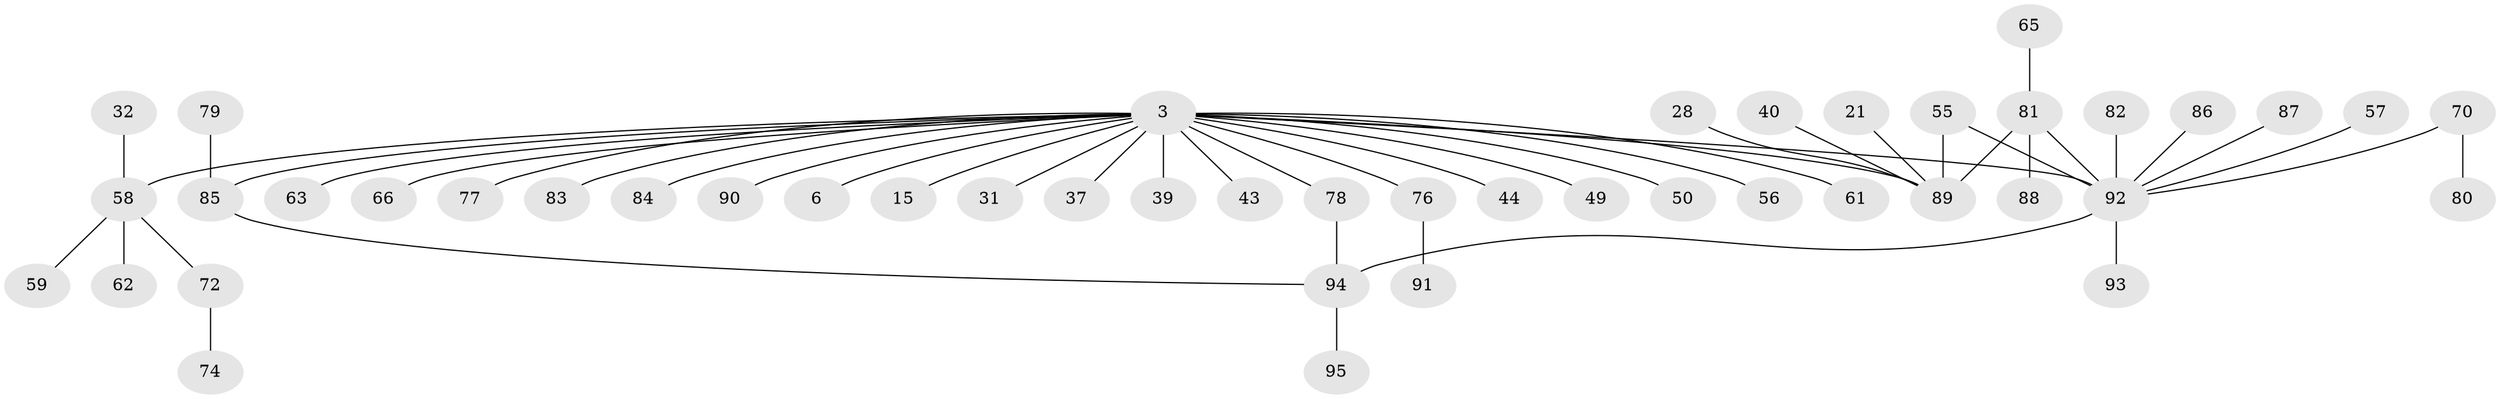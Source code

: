 // original degree distribution, {9: 0.010526315789473684, 2: 0.3157894736842105, 28: 0.010526315789473684, 4: 0.031578947368421054, 7: 0.021052631578947368, 1: 0.5157894736842106, 3: 0.06315789473684211, 5: 0.021052631578947368, 6: 0.010526315789473684}
// Generated by graph-tools (version 1.1) at 2025/48/03/09/25 04:48:08]
// undirected, 47 vertices, 50 edges
graph export_dot {
graph [start="1"]
  node [color=gray90,style=filled];
  3;
  6;
  15;
  21;
  28;
  31 [super="+27"];
  32;
  37;
  39;
  40 [super="+10"];
  43;
  44 [super="+8"];
  49 [super="+20"];
  50 [super="+11"];
  55;
  56;
  57;
  58 [super="+12"];
  59 [super="+53"];
  61;
  62;
  63;
  65;
  66 [super="+41"];
  70;
  72 [super="+18+22+25"];
  74;
  76;
  77 [super="+54"];
  78 [super="+51+71"];
  79;
  80;
  81 [super="+9+69+45"];
  82;
  83;
  84;
  85 [super="+64"];
  86;
  87;
  88;
  89 [super="+17+60+75"];
  90;
  91;
  92 [super="+4+30+36+73+68"];
  93;
  94 [super="+34"];
  95;
  3 -- 6;
  3 -- 15;
  3 -- 37;
  3 -- 39;
  3 -- 43;
  3 -- 56;
  3 -- 58 [weight=2];
  3 -- 61;
  3 -- 63;
  3 -- 76;
  3 -- 83;
  3 -- 84;
  3 -- 90;
  3 -- 92 [weight=2];
  3 -- 44;
  3 -- 50;
  3 -- 89 [weight=3];
  3 -- 49;
  3 -- 31;
  3 -- 66;
  3 -- 78;
  3 -- 77;
  3 -- 85;
  21 -- 89;
  28 -- 89;
  32 -- 58;
  40 -- 89;
  55 -- 92;
  55 -- 89;
  57 -- 92;
  58 -- 62;
  58 -- 72;
  58 -- 59;
  65 -- 81;
  70 -- 80;
  70 -- 92;
  72 -- 74;
  76 -- 91;
  78 -- 94;
  79 -- 85;
  81 -- 88;
  81 -- 92;
  81 -- 89;
  82 -- 92;
  85 -- 94;
  86 -- 92;
  87 -- 92;
  92 -- 93;
  92 -- 94;
  94 -- 95;
}

